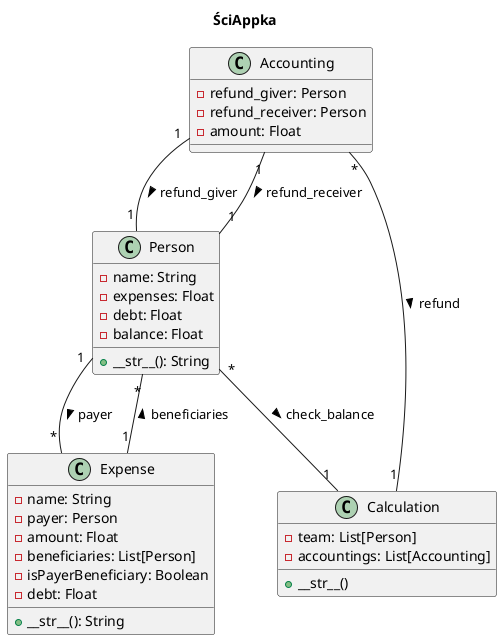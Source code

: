 @startuml
Title ŚciAppka
class Person {
    -name: String
    -expenses: Float
    -debt: Float
    -balance: Float
    +__str__(): String
}

class Expense{
    -name: String
    -payer: Person
    -amount: Float
    -beneficiaries: List[Person]
    -isPayerBeneficiary: Boolean
    -debt: Float
    +__str__(): String
}

class Accounting{
    -refund_giver: Person
    -refund_receiver: Person
    -amount: Float
}

class Calculation{
    -team: List[Person]
    -accountings: List[Accounting]
    +__str__()
}

Person "1"--"*" Expense : payer >
Expense "1"--"*" Person  : beneficiaries >
Accounting "1"--"1" Person : refund_giver >
Accounting "1"--"1" Person : refund_receiver >
Accounting "*"--"1" Calculation : refund >
Person "*"--"1" Calculation: check_balance >

@enduml
